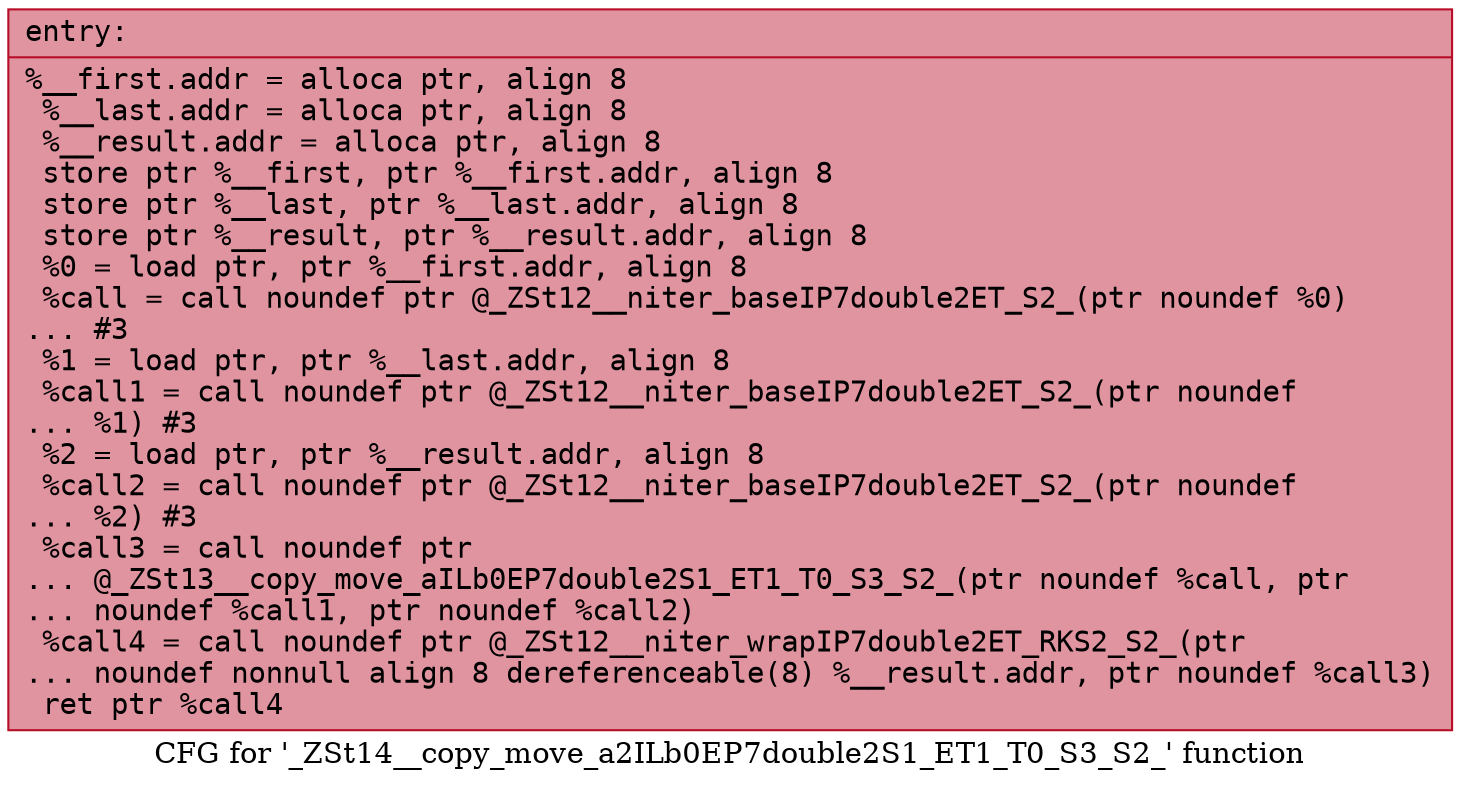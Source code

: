 digraph "CFG for '_ZSt14__copy_move_a2ILb0EP7double2S1_ET1_T0_S3_S2_' function" {
	label="CFG for '_ZSt14__copy_move_a2ILb0EP7double2S1_ET1_T0_S3_S2_' function";

	Node0x5618698de030 [shape=record,color="#b70d28ff", style=filled, fillcolor="#b70d2870" fontname="Courier",label="{entry:\l|  %__first.addr = alloca ptr, align 8\l  %__last.addr = alloca ptr, align 8\l  %__result.addr = alloca ptr, align 8\l  store ptr %__first, ptr %__first.addr, align 8\l  store ptr %__last, ptr %__last.addr, align 8\l  store ptr %__result, ptr %__result.addr, align 8\l  %0 = load ptr, ptr %__first.addr, align 8\l  %call = call noundef ptr @_ZSt12__niter_baseIP7double2ET_S2_(ptr noundef %0)\l... #3\l  %1 = load ptr, ptr %__last.addr, align 8\l  %call1 = call noundef ptr @_ZSt12__niter_baseIP7double2ET_S2_(ptr noundef\l... %1) #3\l  %2 = load ptr, ptr %__result.addr, align 8\l  %call2 = call noundef ptr @_ZSt12__niter_baseIP7double2ET_S2_(ptr noundef\l... %2) #3\l  %call3 = call noundef ptr\l... @_ZSt13__copy_move_aILb0EP7double2S1_ET1_T0_S3_S2_(ptr noundef %call, ptr\l... noundef %call1, ptr noundef %call2)\l  %call4 = call noundef ptr @_ZSt12__niter_wrapIP7double2ET_RKS2_S2_(ptr\l... noundef nonnull align 8 dereferenceable(8) %__result.addr, ptr noundef %call3)\l  ret ptr %call4\l}"];
}
